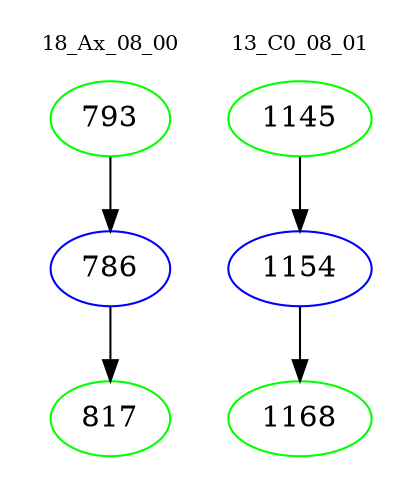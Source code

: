digraph{
subgraph cluster_0 {
color = white
label = "18_Ax_08_00";
fontsize=10;
T0_793 [label="793", color="green"]
T0_793 -> T0_786 [color="black"]
T0_786 [label="786", color="blue"]
T0_786 -> T0_817 [color="black"]
T0_817 [label="817", color="green"]
}
subgraph cluster_1 {
color = white
label = "13_C0_08_01";
fontsize=10;
T1_1145 [label="1145", color="green"]
T1_1145 -> T1_1154 [color="black"]
T1_1154 [label="1154", color="blue"]
T1_1154 -> T1_1168 [color="black"]
T1_1168 [label="1168", color="green"]
}
}
